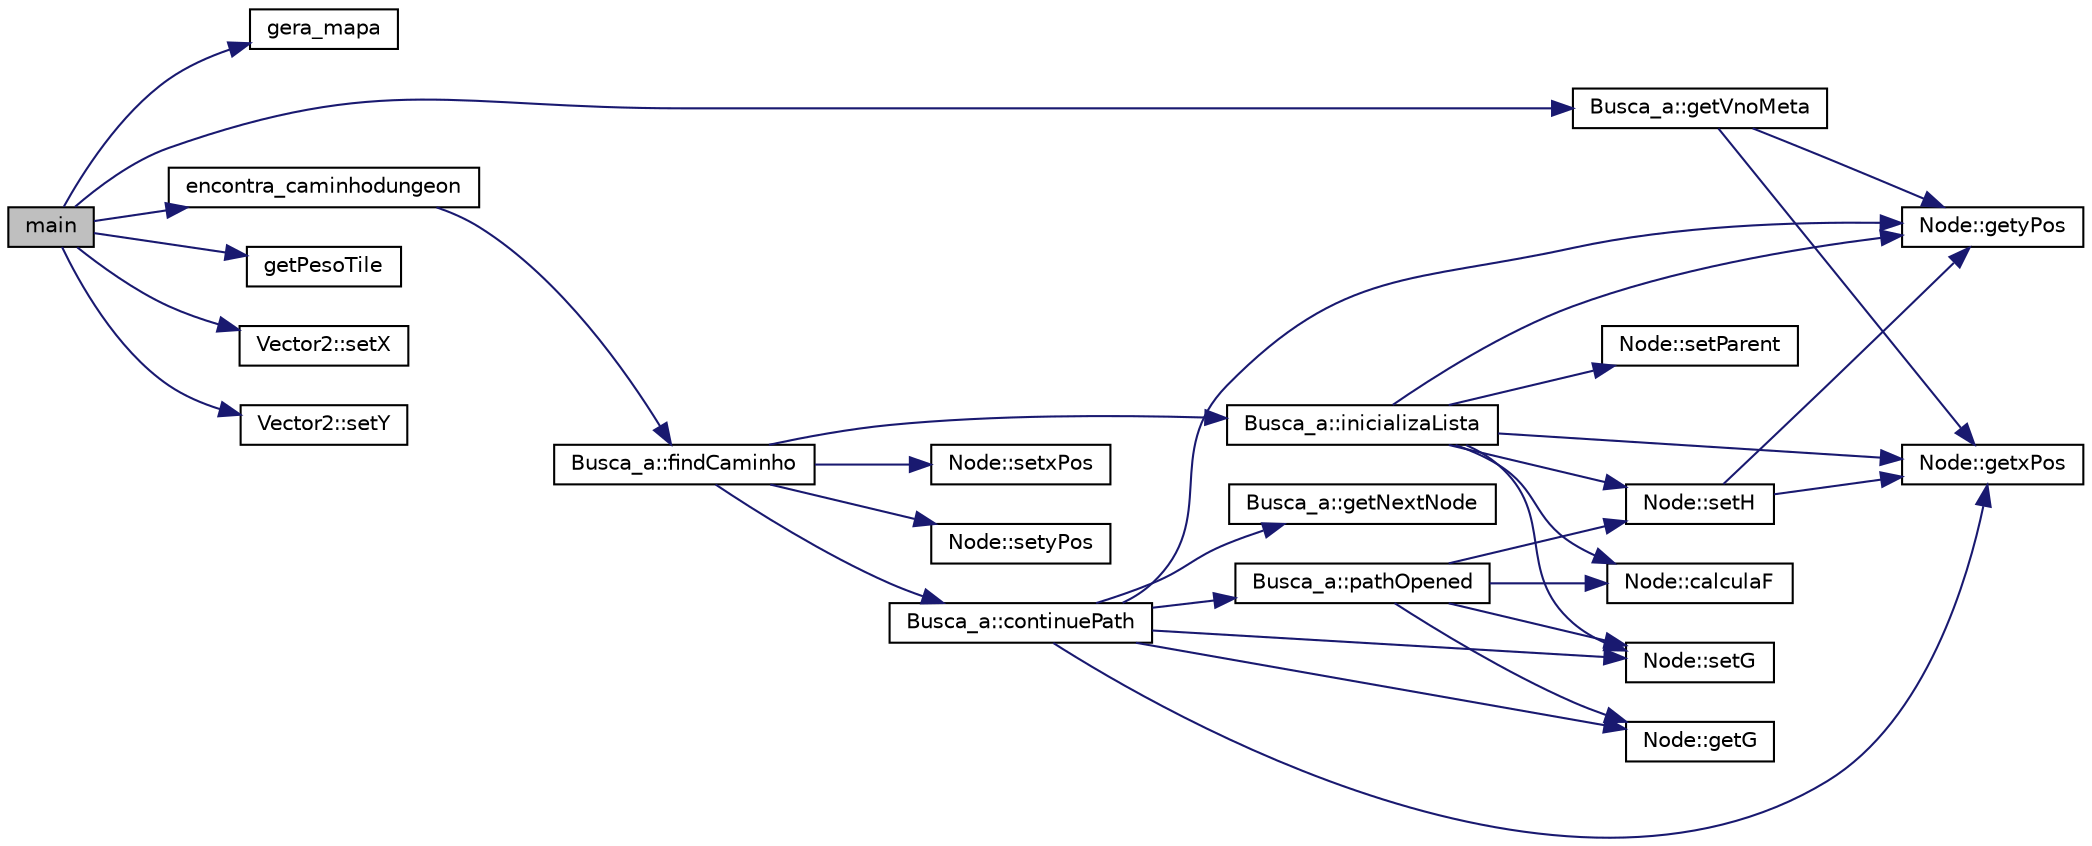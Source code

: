 digraph "main"
{
  edge [fontname="Helvetica",fontsize="10",labelfontname="Helvetica",labelfontsize="10"];
  node [fontname="Helvetica",fontsize="10",shape=record];
  rankdir="LR";
  Node1 [label="main",height=0.2,width=0.4,color="black", fillcolor="grey75", style="filled", fontcolor="black"];
  Node1 -> Node2 [color="midnightblue",fontsize="10",style="solid",fontname="Helvetica"];
  Node2 [label="gera_mapa",height=0.2,width=0.4,color="black", fillcolor="white", style="filled",URL="$CalculoTempo__map__op__prott_8h.html#a2b024e0a4300733215f46f54d2995352"];
  Node1 -> Node3 [color="midnightblue",fontsize="10",style="solid",fontname="Helvetica"];
  Node3 [label="encontra_caminhodungeon",height=0.2,width=0.4,color="black", fillcolor="white", style="filled",URL="$CalculoTempo__maincalculo_8cpp.html#ad086ba595a2f94a129bf13858ef65781"];
  Node3 -> Node4 [color="midnightblue",fontsize="10",style="solid",fontname="Helvetica"];
  Node4 [label="Busca_a::findCaminho",height=0.2,width=0.4,color="black", fillcolor="white", style="filled",URL="$classBusca__a.html#a44a28d3e129d1514224274c305a9ffe5"];
  Node4 -> Node5 [color="midnightblue",fontsize="10",style="solid",fontname="Helvetica"];
  Node5 [label="Node::setxPos",height=0.2,width=0.4,color="black", fillcolor="white", style="filled",URL="$classNode.html#a95d9ff38e9706097f752df46e1c912d9"];
  Node4 -> Node6 [color="midnightblue",fontsize="10",style="solid",fontname="Helvetica"];
  Node6 [label="Node::setyPos",height=0.2,width=0.4,color="black", fillcolor="white", style="filled",URL="$classNode.html#afcef18b84545fc9097c67ba6b48f31cb"];
  Node4 -> Node7 [color="midnightblue",fontsize="10",style="solid",fontname="Helvetica"];
  Node7 [label="Busca_a::inicializaLista",height=0.2,width=0.4,color="black", fillcolor="white", style="filled",URL="$classBusca__a.html#ab02900e76a563ccb100ce83ecbf96660"];
  Node7 -> Node8 [color="midnightblue",fontsize="10",style="solid",fontname="Helvetica"];
  Node8 [label="Node::getxPos",height=0.2,width=0.4,color="black", fillcolor="white", style="filled",URL="$classNode.html#a81aba8cc7d7ebd60051bb7cba210f587"];
  Node7 -> Node9 [color="midnightblue",fontsize="10",style="solid",fontname="Helvetica"];
  Node9 [label="Node::getyPos",height=0.2,width=0.4,color="black", fillcolor="white", style="filled",URL="$classNode.html#a7d26325d2355b29184cd6b428a78508b"];
  Node7 -> Node10 [color="midnightblue",fontsize="10",style="solid",fontname="Helvetica"];
  Node10 [label="Node::setG",height=0.2,width=0.4,color="black", fillcolor="white", style="filled",URL="$classNode.html#ac269852dd9117461a6069589470c39f1"];
  Node7 -> Node11 [color="midnightblue",fontsize="10",style="solid",fontname="Helvetica"];
  Node11 [label="Node::setH",height=0.2,width=0.4,color="black", fillcolor="white", style="filled",URL="$classNode.html#aa10f28d0b00917bc5106373c73eb636f"];
  Node11 -> Node8 [color="midnightblue",fontsize="10",style="solid",fontname="Helvetica"];
  Node11 -> Node9 [color="midnightblue",fontsize="10",style="solid",fontname="Helvetica"];
  Node7 -> Node12 [color="midnightblue",fontsize="10",style="solid",fontname="Helvetica"];
  Node12 [label="Node::calculaF",height=0.2,width=0.4,color="black", fillcolor="white", style="filled",URL="$classNode.html#aedfbcdc45d98f312e507e34e18b26093"];
  Node7 -> Node13 [color="midnightblue",fontsize="10",style="solid",fontname="Helvetica"];
  Node13 [label="Node::setParent",height=0.2,width=0.4,color="black", fillcolor="white", style="filled",URL="$classNode.html#aaed3b50ac429bae4e3460f19c23a9f71"];
  Node4 -> Node14 [color="midnightblue",fontsize="10",style="solid",fontname="Helvetica"];
  Node14 [label="Busca_a::continuePath",height=0.2,width=0.4,color="black", fillcolor="white", style="filled",URL="$classBusca__a.html#adb02d829d41341fdb8670207b35a0bb7"];
  Node14 -> Node15 [color="midnightblue",fontsize="10",style="solid",fontname="Helvetica"];
  Node15 [label="Busca_a::getNextNode",height=0.2,width=0.4,color="black", fillcolor="white", style="filled",URL="$classBusca__a.html#af1bd3a125d7363f1b3d9025ae50bbc74"];
  Node14 -> Node10 [color="midnightblue",fontsize="10",style="solid",fontname="Helvetica"];
  Node14 -> Node9 [color="midnightblue",fontsize="10",style="solid",fontname="Helvetica"];
  Node14 -> Node8 [color="midnightblue",fontsize="10",style="solid",fontname="Helvetica"];
  Node14 -> Node16 [color="midnightblue",fontsize="10",style="solid",fontname="Helvetica"];
  Node16 [label="Node::getG",height=0.2,width=0.4,color="black", fillcolor="white", style="filled",URL="$classNode.html#ab72b743b5abe69381e9066f4225793d2"];
  Node14 -> Node17 [color="midnightblue",fontsize="10",style="solid",fontname="Helvetica"];
  Node17 [label="Busca_a::pathOpened",height=0.2,width=0.4,color="black", fillcolor="white", style="filled",URL="$classBusca__a.html#a762c5b4a508658689ad8c7b218c6238c"];
  Node17 -> Node10 [color="midnightblue",fontsize="10",style="solid",fontname="Helvetica"];
  Node17 -> Node11 [color="midnightblue",fontsize="10",style="solid",fontname="Helvetica"];
  Node17 -> Node12 [color="midnightblue",fontsize="10",style="solid",fontname="Helvetica"];
  Node17 -> Node16 [color="midnightblue",fontsize="10",style="solid",fontname="Helvetica"];
  Node1 -> Node18 [color="midnightblue",fontsize="10",style="solid",fontname="Helvetica"];
  Node18 [label="getPesoTile",height=0.2,width=0.4,color="black", fillcolor="white", style="filled",URL="$CalculoTempo__map__op__prott_8h.html#ab0fd05609824f8e988617cf6539a1cc5"];
  Node1 -> Node19 [color="midnightblue",fontsize="10",style="solid",fontname="Helvetica"];
  Node19 [label="Vector2::setX",height=0.2,width=0.4,color="black", fillcolor="white", style="filled",URL="$structVector2.html#a58237ebd0d1fe35ae47e0876561152ce"];
  Node1 -> Node20 [color="midnightblue",fontsize="10",style="solid",fontname="Helvetica"];
  Node20 [label="Vector2::setY",height=0.2,width=0.4,color="black", fillcolor="white", style="filled",URL="$structVector2.html#ac2868e307d0588fe46a7a6761abf4ebb"];
  Node1 -> Node21 [color="midnightblue",fontsize="10",style="solid",fontname="Helvetica"];
  Node21 [label="Busca_a::getVnoMeta",height=0.2,width=0.4,color="black", fillcolor="white", style="filled",URL="$classBusca__a.html#a6f9dc9136b0e34329b19ac6cce7956e8"];
  Node21 -> Node8 [color="midnightblue",fontsize="10",style="solid",fontname="Helvetica"];
  Node21 -> Node9 [color="midnightblue",fontsize="10",style="solid",fontname="Helvetica"];
}
